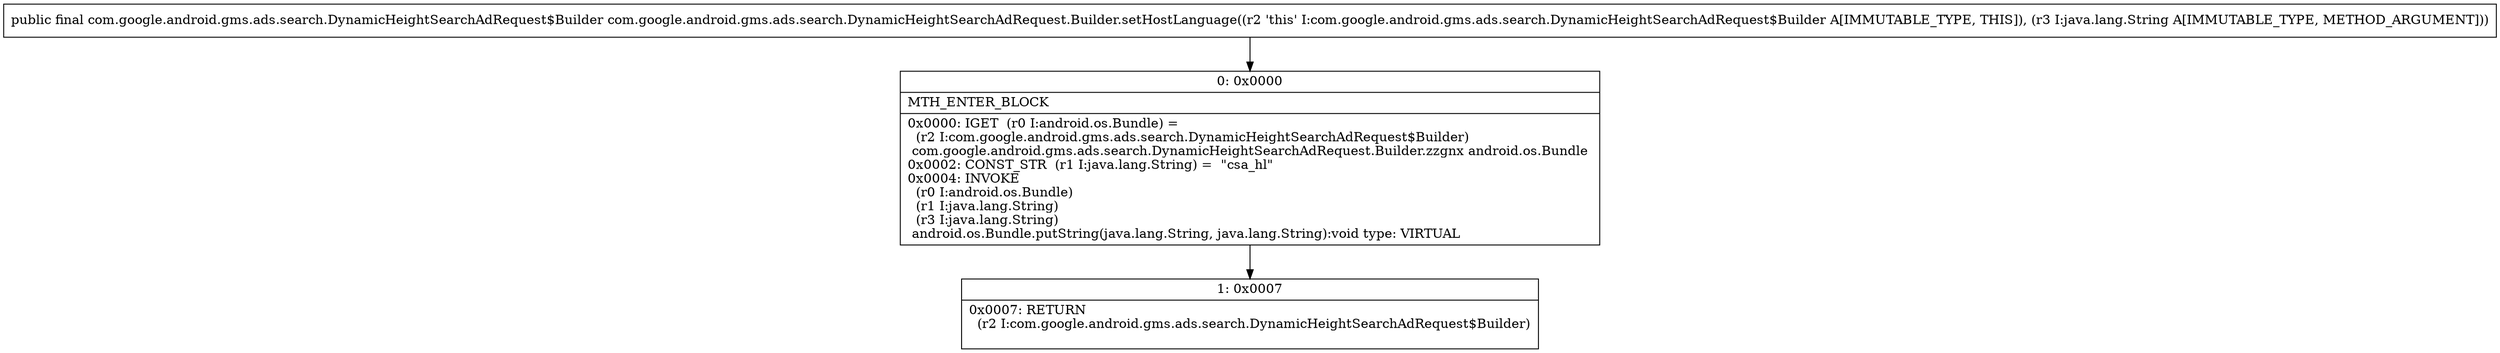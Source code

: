 digraph "CFG forcom.google.android.gms.ads.search.DynamicHeightSearchAdRequest.Builder.setHostLanguage(Ljava\/lang\/String;)Lcom\/google\/android\/gms\/ads\/search\/DynamicHeightSearchAdRequest$Builder;" {
Node_0 [shape=record,label="{0\:\ 0x0000|MTH_ENTER_BLOCK\l|0x0000: IGET  (r0 I:android.os.Bundle) = \l  (r2 I:com.google.android.gms.ads.search.DynamicHeightSearchAdRequest$Builder)\l com.google.android.gms.ads.search.DynamicHeightSearchAdRequest.Builder.zzgnx android.os.Bundle \l0x0002: CONST_STR  (r1 I:java.lang.String) =  \"csa_hl\" \l0x0004: INVOKE  \l  (r0 I:android.os.Bundle)\l  (r1 I:java.lang.String)\l  (r3 I:java.lang.String)\l android.os.Bundle.putString(java.lang.String, java.lang.String):void type: VIRTUAL \l}"];
Node_1 [shape=record,label="{1\:\ 0x0007|0x0007: RETURN  \l  (r2 I:com.google.android.gms.ads.search.DynamicHeightSearchAdRequest$Builder)\l \l}"];
MethodNode[shape=record,label="{public final com.google.android.gms.ads.search.DynamicHeightSearchAdRequest$Builder com.google.android.gms.ads.search.DynamicHeightSearchAdRequest.Builder.setHostLanguage((r2 'this' I:com.google.android.gms.ads.search.DynamicHeightSearchAdRequest$Builder A[IMMUTABLE_TYPE, THIS]), (r3 I:java.lang.String A[IMMUTABLE_TYPE, METHOD_ARGUMENT])) }"];
MethodNode -> Node_0;
Node_0 -> Node_1;
}

